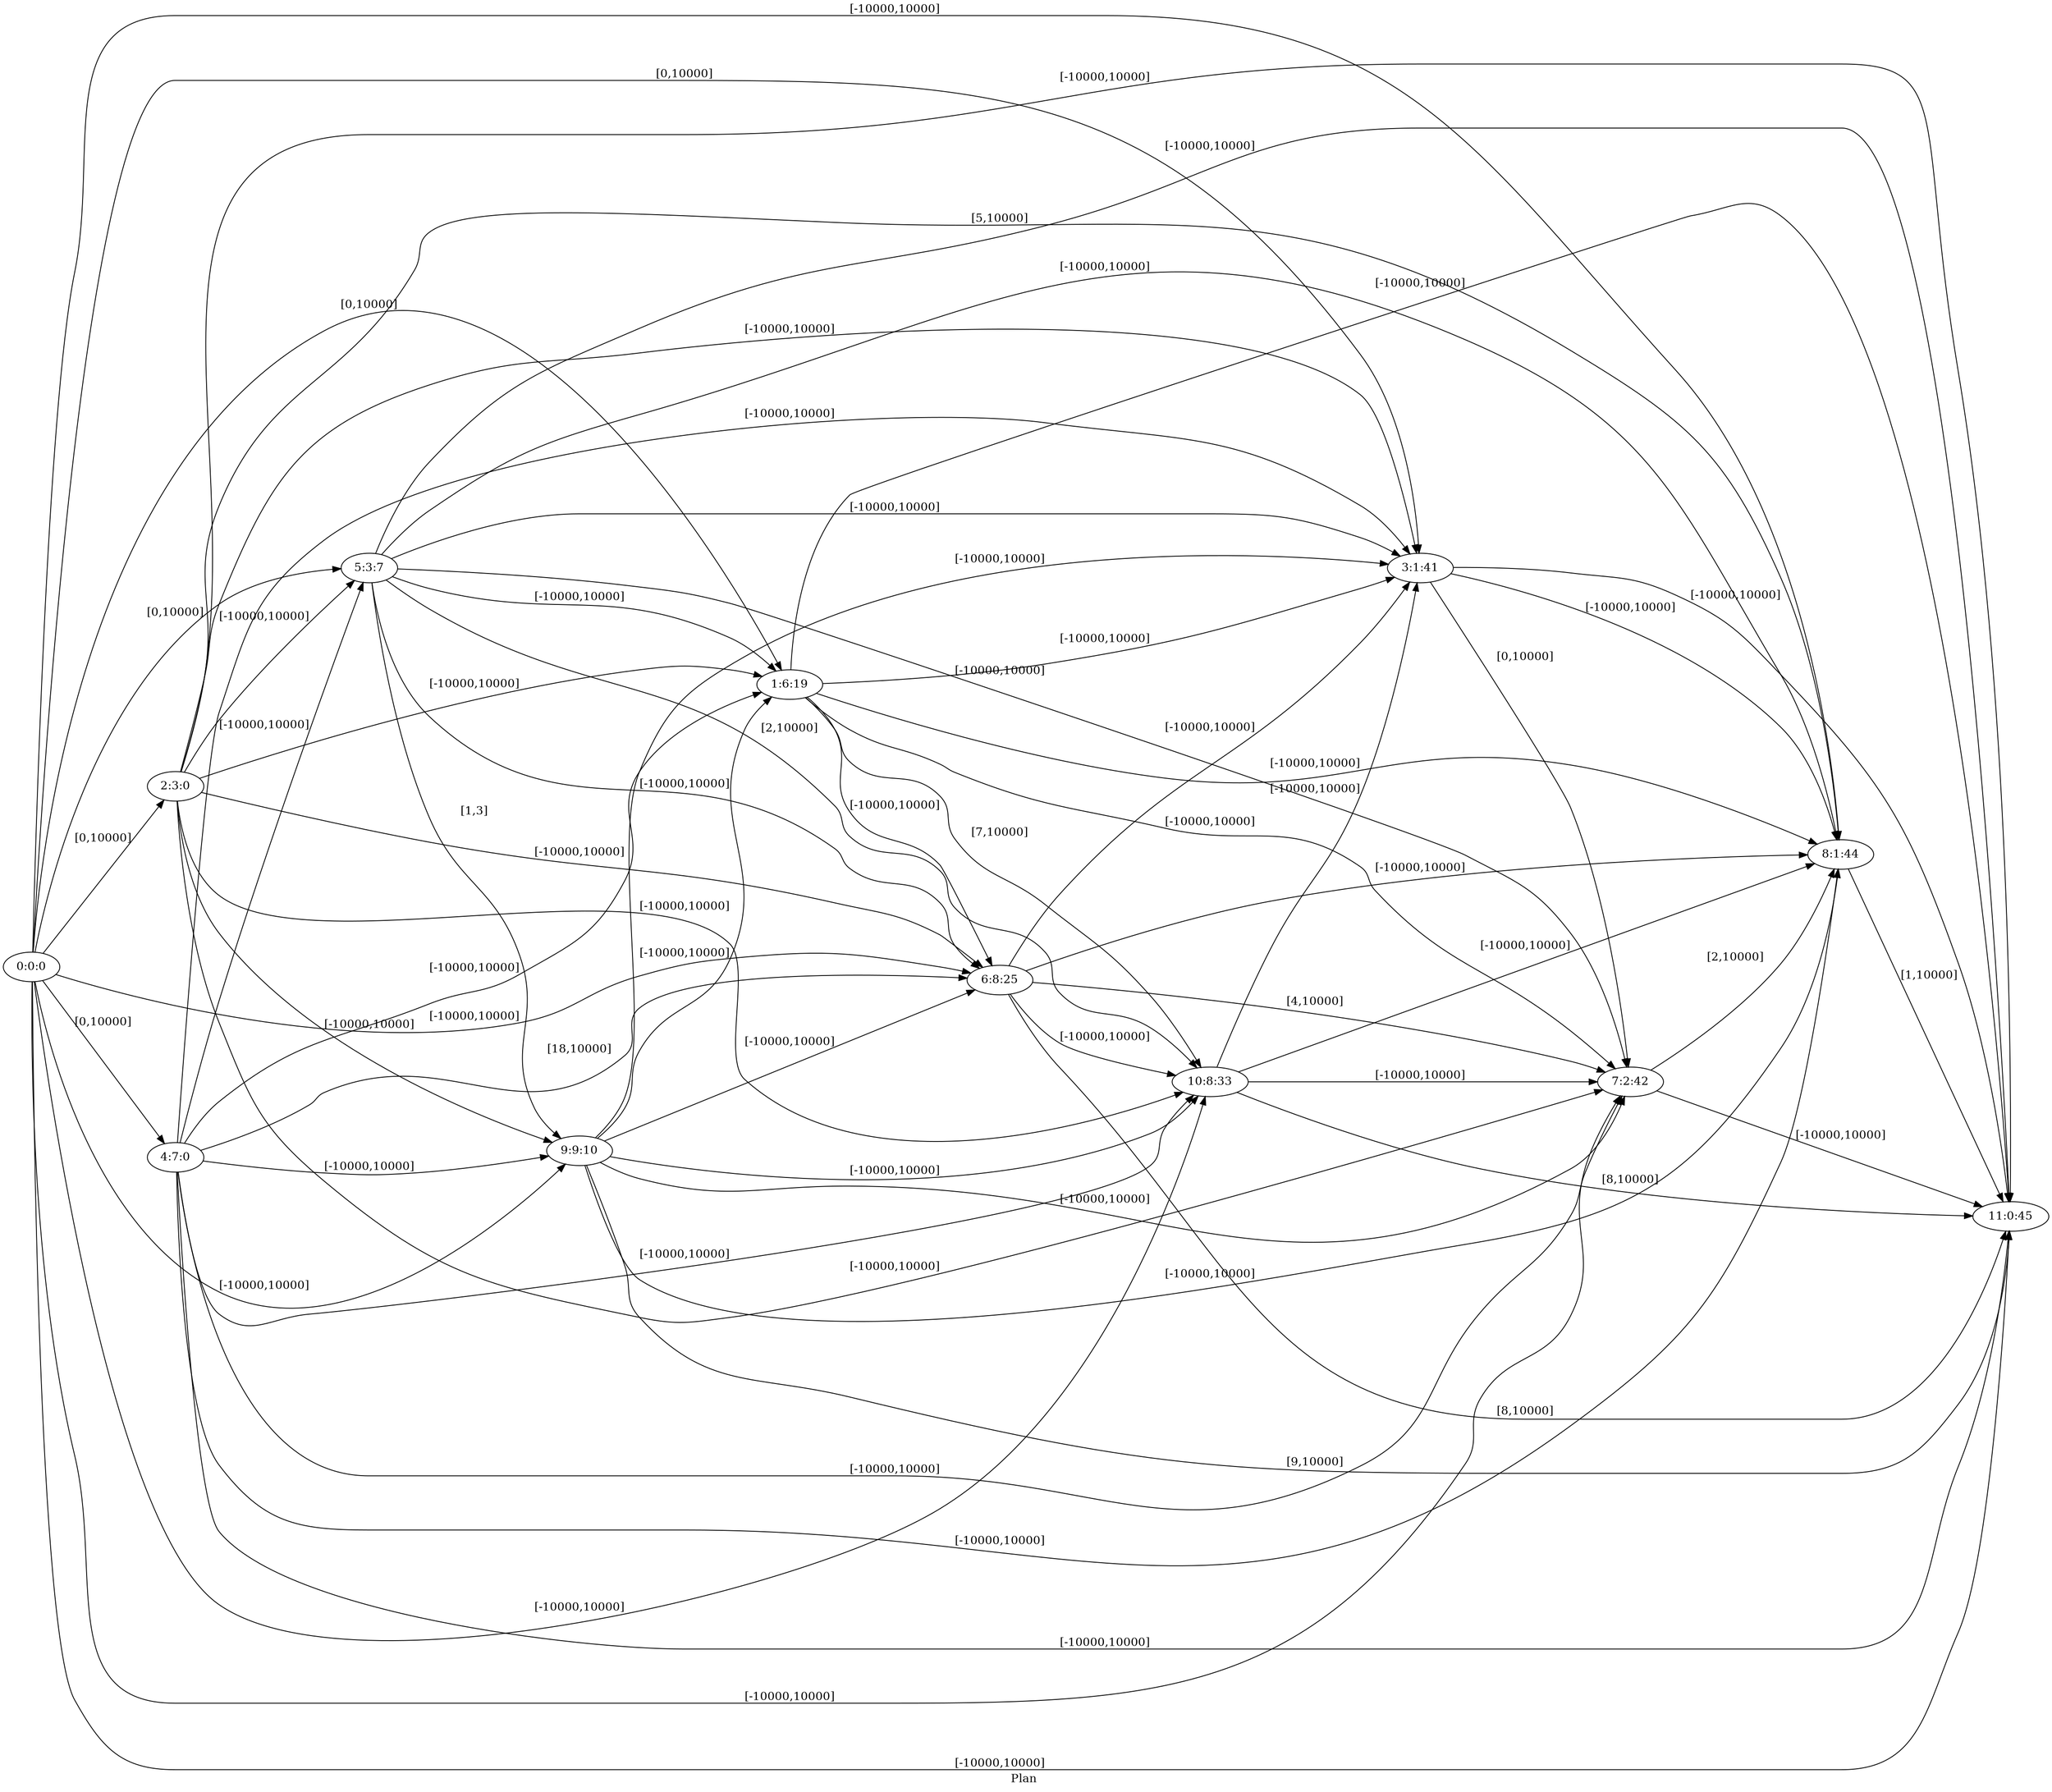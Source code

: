 digraph G {
 rankdir = LR;
 nodesep = .45; 
 size = 30;
label="Plan ";
 fldt = 0.60767;
"0:0:0"->"1:6:19"[ label = "[0,10000]"];
"0:0:0"->"2:3:0"[ label = "[0,10000]"];
"0:0:0"->"3:1:41"[ label = "[0,10000]"];
"0:0:0"->"4:7:0"[ label = "[0,10000]"];
"0:0:0"->"5:3:7"[ label = "[0,10000]"];
"0:0:0"->"6:8:25"[ label = "[-10000,10000]"];
"0:0:0"->"7:2:42"[ label = "[-10000,10000]"];
"0:0:0"->"8:1:44"[ label = "[-10000,10000]"];
"0:0:0"->"9:9:10"[ label = "[-10000,10000]"];
"0:0:0"->"10:8:33"[ label = "[-10000,10000]"];
"0:0:0"->"11:0:45"[ label = "[-10000,10000]"];
"1:6:19"->"3:1:41"[ label = "[-10000,10000]"];
"1:6:19"->"6:8:25"[ label = "[-10000,10000]"];
"1:6:19"->"7:2:42"[ label = "[-10000,10000]"];
"1:6:19"->"8:1:44"[ label = "[-10000,10000]"];
"1:6:19"->"10:8:33"[ label = "[7,10000]"];
"1:6:19"->"11:0:45"[ label = "[-10000,10000]"];
"2:3:0"->"1:6:19"[ label = "[-10000,10000]"];
"2:3:0"->"3:1:41"[ label = "[-10000,10000]"];
"2:3:0"->"5:3:7"[ label = "[-10000,10000]"];
"2:3:0"->"6:8:25"[ label = "[-10000,10000]"];
"2:3:0"->"7:2:42"[ label = "[-10000,10000]"];
"2:3:0"->"8:1:44"[ label = "[5,10000]"];
"2:3:0"->"9:9:10"[ label = "[-10000,10000]"];
"2:3:0"->"10:8:33"[ label = "[-10000,10000]"];
"2:3:0"->"11:0:45"[ label = "[-10000,10000]"];
"3:1:41"->"7:2:42"[ label = "[0,10000]"];
"3:1:41"->"8:1:44"[ label = "[-10000,10000]"];
"3:1:41"->"11:0:45"[ label = "[-10000,10000]"];
"4:7:0"->"1:6:19"[ label = "[-10000,10000]"];
"4:7:0"->"3:1:41"[ label = "[-10000,10000]"];
"4:7:0"->"5:3:7"[ label = "[-10000,10000]"];
"4:7:0"->"6:8:25"[ label = "[18,10000]"];
"4:7:0"->"7:2:42"[ label = "[-10000,10000]"];
"4:7:0"->"8:1:44"[ label = "[-10000,10000]"];
"4:7:0"->"9:9:10"[ label = "[-10000,10000]"];
"4:7:0"->"10:8:33"[ label = "[-10000,10000]"];
"4:7:0"->"11:0:45"[ label = "[-10000,10000]"];
"5:3:7"->"1:6:19"[ label = "[-10000,10000]"];
"5:3:7"->"3:1:41"[ label = "[-10000,10000]"];
"5:3:7"->"6:8:25"[ label = "[-10000,10000]"];
"5:3:7"->"7:2:42"[ label = "[-10000,10000]"];
"5:3:7"->"8:1:44"[ label = "[-10000,10000]"];
"5:3:7"->"9:9:10"[ label = "[1,3]"];
"5:3:7"->"10:8:33"[ label = "[2,10000]"];
"5:3:7"->"11:0:45"[ label = "[-10000,10000]"];
"6:8:25"->"3:1:41"[ label = "[-10000,10000]"];
"6:8:25"->"7:2:42"[ label = "[4,10000]"];
"6:8:25"->"8:1:44"[ label = "[-10000,10000]"];
"6:8:25"->"10:8:33"[ label = "[-10000,10000]"];
"6:8:25"->"11:0:45"[ label = "[8,10000]"];
"7:2:42"->"8:1:44"[ label = "[2,10000]"];
"7:2:42"->"11:0:45"[ label = "[-10000,10000]"];
"8:1:44"->"11:0:45"[ label = "[1,10000]"];
"9:9:10"->"1:6:19"[ label = "[-10000,10000]"];
"9:9:10"->"3:1:41"[ label = "[-10000,10000]"];
"9:9:10"->"6:8:25"[ label = "[-10000,10000]"];
"9:9:10"->"7:2:42"[ label = "[-10000,10000]"];
"9:9:10"->"8:1:44"[ label = "[-10000,10000]"];
"9:9:10"->"10:8:33"[ label = "[-10000,10000]"];
"9:9:10"->"11:0:45"[ label = "[9,10000]"];
"10:8:33"->"3:1:41"[ label = "[-10000,10000]"];
"10:8:33"->"7:2:42"[ label = "[-10000,10000]"];
"10:8:33"->"8:1:44"[ label = "[-10000,10000]"];
"10:8:33"->"11:0:45"[ label = "[8,10000]"];
}
